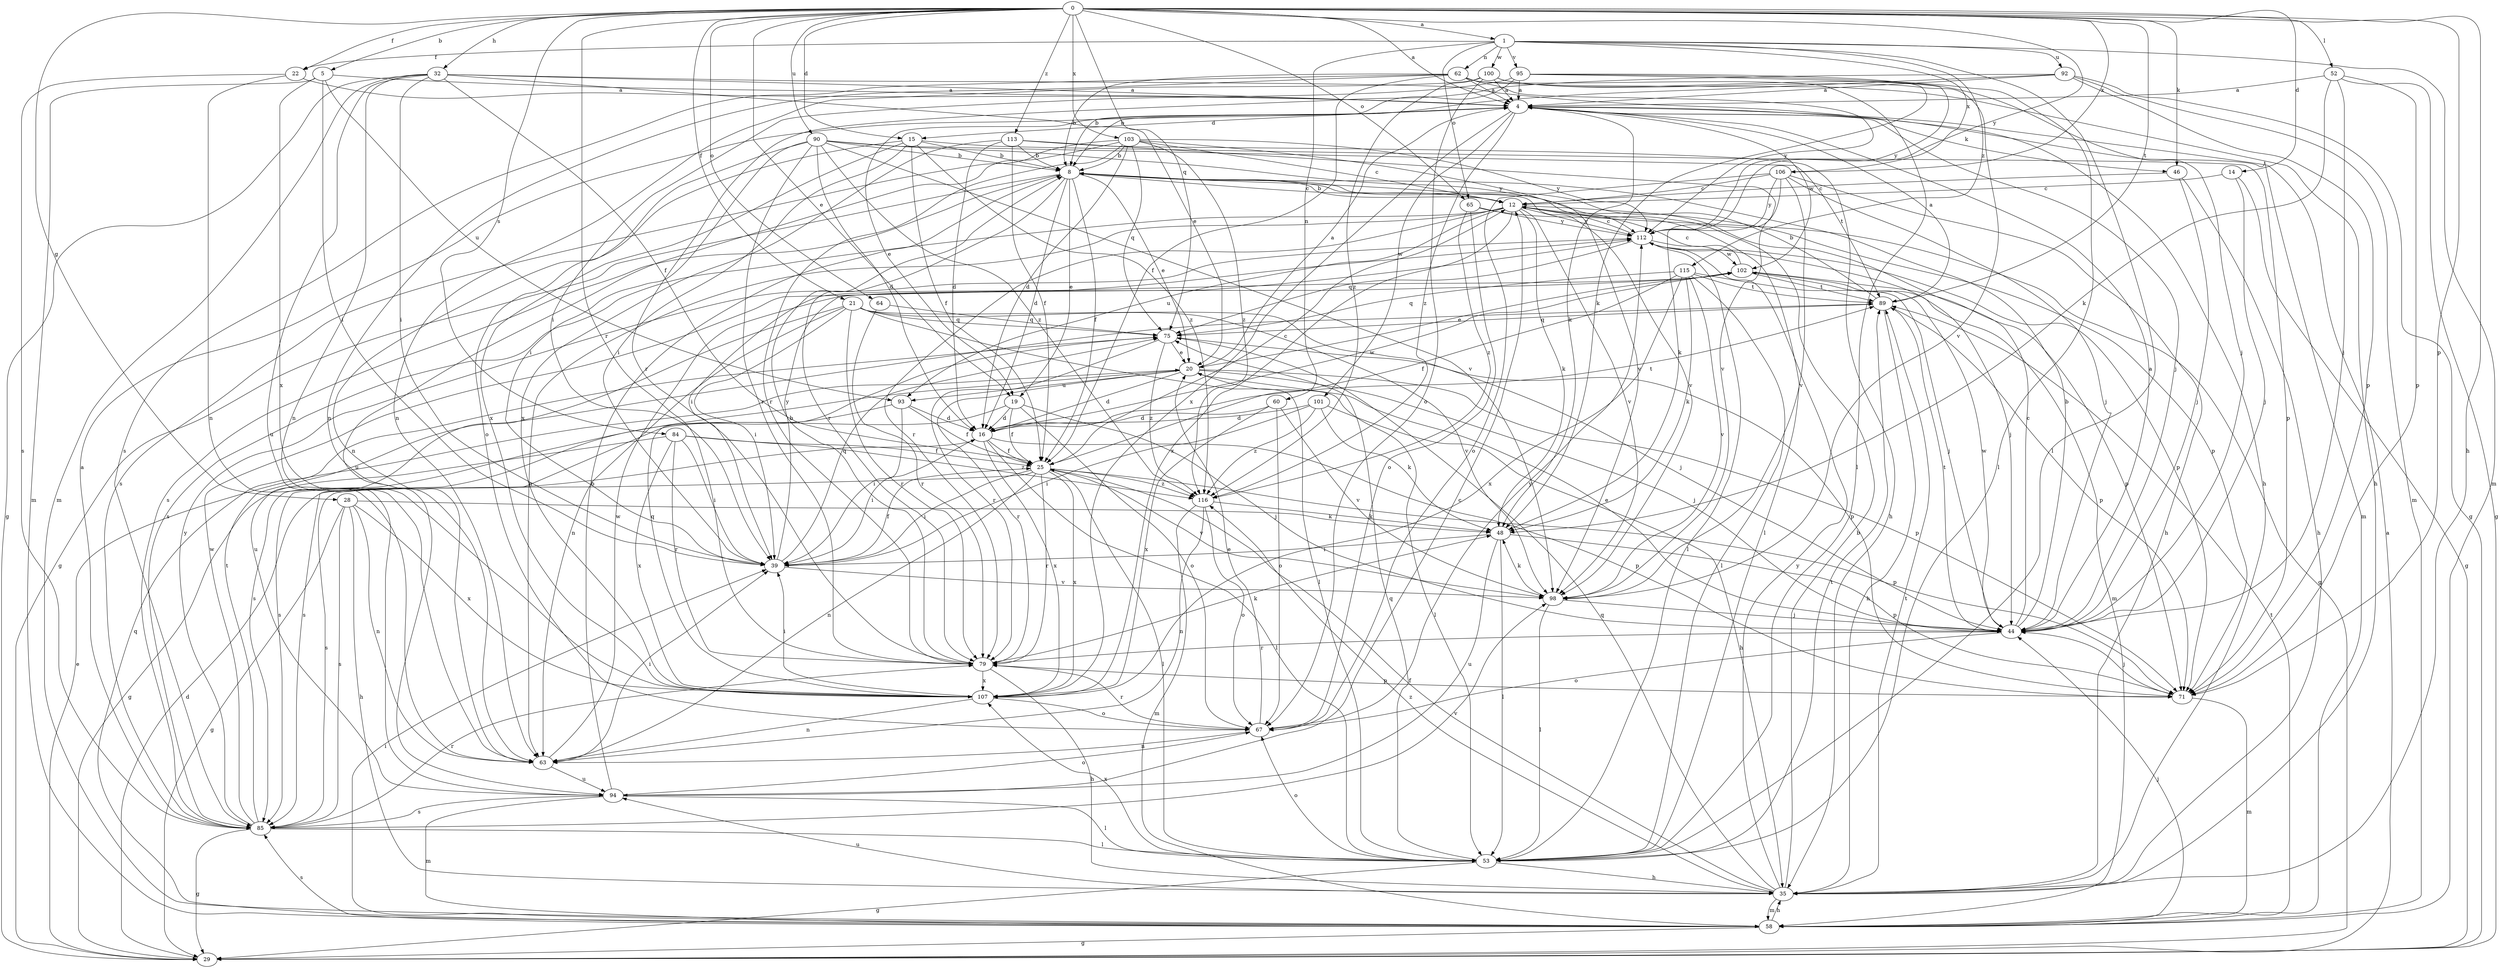 strict digraph  {
0;
1;
4;
5;
8;
12;
14;
15;
16;
19;
20;
21;
22;
25;
28;
29;
32;
35;
39;
44;
46;
48;
52;
53;
58;
60;
62;
63;
64;
65;
67;
71;
75;
79;
84;
85;
89;
90;
92;
93;
94;
95;
98;
100;
101;
102;
103;
106;
107;
112;
113;
115;
116;
0 -> 1  [label=a];
0 -> 4  [label=a];
0 -> 5  [label=b];
0 -> 14  [label=d];
0 -> 15  [label=d];
0 -> 19  [label=e];
0 -> 21  [label=f];
0 -> 22  [label=f];
0 -> 28  [label=g];
0 -> 32  [label=h];
0 -> 35  [label=h];
0 -> 46  [label=k];
0 -> 52  [label=l];
0 -> 64  [label=o];
0 -> 65  [label=o];
0 -> 71  [label=p];
0 -> 75  [label=q];
0 -> 79  [label=r];
0 -> 84  [label=s];
0 -> 89  [label=t];
0 -> 90  [label=u];
0 -> 103  [label=x];
0 -> 106  [label=x];
0 -> 112  [label=y];
0 -> 113  [label=z];
1 -> 22  [label=f];
1 -> 53  [label=l];
1 -> 58  [label=m];
1 -> 60  [label=n];
1 -> 62  [label=n];
1 -> 65  [label=o];
1 -> 92  [label=u];
1 -> 95  [label=v];
1 -> 100  [label=w];
1 -> 106  [label=x];
1 -> 115  [label=z];
4 -> 15  [label=d];
4 -> 19  [label=e];
4 -> 44  [label=j];
4 -> 46  [label=k];
4 -> 48  [label=k];
4 -> 58  [label=m];
4 -> 101  [label=w];
4 -> 102  [label=w];
4 -> 107  [label=x];
4 -> 116  [label=z];
5 -> 4  [label=a];
5 -> 39  [label=i];
5 -> 58  [label=m];
5 -> 93  [label=u];
5 -> 107  [label=x];
8 -> 12  [label=c];
8 -> 16  [label=d];
8 -> 19  [label=e];
8 -> 20  [label=e];
8 -> 25  [label=f];
8 -> 29  [label=g];
8 -> 79  [label=r];
8 -> 85  [label=s];
8 -> 98  [label=v];
12 -> 8  [label=b];
12 -> 48  [label=k];
12 -> 53  [label=l];
12 -> 63  [label=n];
12 -> 71  [label=p];
12 -> 79  [label=r];
12 -> 85  [label=s];
12 -> 93  [label=u];
12 -> 98  [label=v];
12 -> 107  [label=x];
12 -> 112  [label=y];
14 -> 12  [label=c];
14 -> 29  [label=g];
14 -> 44  [label=j];
15 -> 8  [label=b];
15 -> 25  [label=f];
15 -> 39  [label=i];
15 -> 63  [label=n];
15 -> 71  [label=p];
15 -> 107  [label=x];
15 -> 116  [label=z];
16 -> 25  [label=f];
16 -> 39  [label=i];
16 -> 53  [label=l];
16 -> 71  [label=p];
16 -> 89  [label=t];
16 -> 102  [label=w];
16 -> 107  [label=x];
19 -> 16  [label=d];
19 -> 25  [label=f];
19 -> 44  [label=j];
19 -> 67  [label=o];
19 -> 85  [label=s];
20 -> 4  [label=a];
20 -> 16  [label=d];
20 -> 44  [label=j];
20 -> 53  [label=l];
20 -> 71  [label=p];
20 -> 79  [label=r];
20 -> 85  [label=s];
20 -> 93  [label=u];
21 -> 39  [label=i];
21 -> 44  [label=j];
21 -> 53  [label=l];
21 -> 63  [label=n];
21 -> 75  [label=q];
21 -> 79  [label=r];
21 -> 94  [label=u];
21 -> 98  [label=v];
22 -> 4  [label=a];
22 -> 63  [label=n];
22 -> 85  [label=s];
25 -> 12  [label=c];
25 -> 39  [label=i];
25 -> 53  [label=l];
25 -> 63  [label=n];
25 -> 71  [label=p];
25 -> 79  [label=r];
25 -> 85  [label=s];
25 -> 98  [label=v];
25 -> 107  [label=x];
25 -> 116  [label=z];
28 -> 29  [label=g];
28 -> 35  [label=h];
28 -> 48  [label=k];
28 -> 63  [label=n];
28 -> 85  [label=s];
28 -> 107  [label=x];
29 -> 4  [label=a];
29 -> 16  [label=d];
29 -> 20  [label=e];
32 -> 4  [label=a];
32 -> 20  [label=e];
32 -> 25  [label=f];
32 -> 29  [label=g];
32 -> 35  [label=h];
32 -> 39  [label=i];
32 -> 58  [label=m];
32 -> 63  [label=n];
32 -> 94  [label=u];
35 -> 8  [label=b];
35 -> 25  [label=f];
35 -> 58  [label=m];
35 -> 75  [label=q];
35 -> 89  [label=t];
35 -> 94  [label=u];
35 -> 112  [label=y];
35 -> 116  [label=z];
39 -> 25  [label=f];
39 -> 75  [label=q];
39 -> 98  [label=v];
39 -> 112  [label=y];
44 -> 4  [label=a];
44 -> 8  [label=b];
44 -> 12  [label=c];
44 -> 20  [label=e];
44 -> 67  [label=o];
44 -> 79  [label=r];
44 -> 89  [label=t];
44 -> 102  [label=w];
46 -> 12  [label=c];
46 -> 35  [label=h];
46 -> 44  [label=j];
48 -> 39  [label=i];
48 -> 53  [label=l];
48 -> 71  [label=p];
48 -> 94  [label=u];
52 -> 4  [label=a];
52 -> 29  [label=g];
52 -> 44  [label=j];
52 -> 48  [label=k];
52 -> 71  [label=p];
53 -> 29  [label=g];
53 -> 35  [label=h];
53 -> 67  [label=o];
53 -> 75  [label=q];
53 -> 89  [label=t];
53 -> 107  [label=x];
58 -> 29  [label=g];
58 -> 35  [label=h];
58 -> 39  [label=i];
58 -> 44  [label=j];
58 -> 75  [label=q];
58 -> 85  [label=s];
58 -> 89  [label=t];
60 -> 16  [label=d];
60 -> 67  [label=o];
60 -> 98  [label=v];
60 -> 107  [label=x];
62 -> 4  [label=a];
62 -> 8  [label=b];
62 -> 25  [label=f];
62 -> 35  [label=h];
62 -> 53  [label=l];
62 -> 63  [label=n];
62 -> 85  [label=s];
62 -> 112  [label=y];
63 -> 39  [label=i];
63 -> 94  [label=u];
63 -> 102  [label=w];
64 -> 75  [label=q];
64 -> 79  [label=r];
65 -> 29  [label=g];
65 -> 67  [label=o];
65 -> 112  [label=y];
65 -> 116  [label=z];
67 -> 20  [label=e];
67 -> 63  [label=n];
67 -> 79  [label=r];
67 -> 112  [label=y];
71 -> 44  [label=j];
71 -> 58  [label=m];
75 -> 20  [label=e];
75 -> 71  [label=p];
75 -> 79  [label=r];
75 -> 116  [label=z];
79 -> 8  [label=b];
79 -> 35  [label=h];
79 -> 48  [label=k];
79 -> 71  [label=p];
79 -> 107  [label=x];
84 -> 25  [label=f];
84 -> 29  [label=g];
84 -> 39  [label=i];
84 -> 79  [label=r];
84 -> 107  [label=x];
84 -> 116  [label=z];
85 -> 4  [label=a];
85 -> 29  [label=g];
85 -> 53  [label=l];
85 -> 79  [label=r];
85 -> 89  [label=t];
85 -> 98  [label=v];
85 -> 102  [label=w];
85 -> 112  [label=y];
89 -> 4  [label=a];
89 -> 8  [label=b];
89 -> 35  [label=h];
89 -> 71  [label=p];
89 -> 75  [label=q];
90 -> 8  [label=b];
90 -> 16  [label=d];
90 -> 39  [label=i];
90 -> 67  [label=o];
90 -> 79  [label=r];
90 -> 89  [label=t];
90 -> 98  [label=v];
90 -> 112  [label=y];
90 -> 116  [label=z];
92 -> 4  [label=a];
92 -> 8  [label=b];
92 -> 29  [label=g];
92 -> 58  [label=m];
92 -> 71  [label=p];
92 -> 79  [label=r];
93 -> 16  [label=d];
93 -> 25  [label=f];
93 -> 39  [label=i];
93 -> 85  [label=s];
94 -> 8  [label=b];
94 -> 12  [label=c];
94 -> 53  [label=l];
94 -> 58  [label=m];
94 -> 67  [label=o];
94 -> 85  [label=s];
95 -> 4  [label=a];
95 -> 8  [label=b];
95 -> 39  [label=i];
95 -> 48  [label=k];
95 -> 53  [label=l];
95 -> 112  [label=y];
98 -> 44  [label=j];
98 -> 48  [label=k];
98 -> 53  [label=l];
100 -> 4  [label=a];
100 -> 44  [label=j];
100 -> 63  [label=n];
100 -> 67  [label=o];
100 -> 98  [label=v];
100 -> 116  [label=z];
101 -> 16  [label=d];
101 -> 35  [label=h];
101 -> 39  [label=i];
101 -> 48  [label=k];
101 -> 116  [label=z];
102 -> 12  [label=c];
102 -> 20  [label=e];
102 -> 58  [label=m];
102 -> 71  [label=p];
102 -> 89  [label=t];
103 -> 8  [label=b];
103 -> 12  [label=c];
103 -> 16  [label=d];
103 -> 75  [label=q];
103 -> 79  [label=r];
103 -> 85  [label=s];
103 -> 94  [label=u];
103 -> 98  [label=v];
103 -> 112  [label=y];
103 -> 116  [label=z];
106 -> 12  [label=c];
106 -> 35  [label=h];
106 -> 44  [label=j];
106 -> 48  [label=k];
106 -> 67  [label=o];
106 -> 98  [label=v];
106 -> 112  [label=y];
107 -> 39  [label=i];
107 -> 63  [label=n];
107 -> 67  [label=o];
107 -> 75  [label=q];
112 -> 12  [label=c];
112 -> 39  [label=i];
112 -> 44  [label=j];
112 -> 53  [label=l];
112 -> 71  [label=p];
112 -> 75  [label=q];
112 -> 102  [label=w];
113 -> 8  [label=b];
113 -> 16  [label=d];
113 -> 25  [label=f];
113 -> 35  [label=h];
113 -> 98  [label=v];
113 -> 107  [label=x];
115 -> 25  [label=f];
115 -> 44  [label=j];
115 -> 48  [label=k];
115 -> 53  [label=l];
115 -> 75  [label=q];
115 -> 89  [label=t];
115 -> 98  [label=v];
115 -> 107  [label=x];
116 -> 48  [label=k];
116 -> 58  [label=m];
116 -> 63  [label=n];
116 -> 67  [label=o];
}
